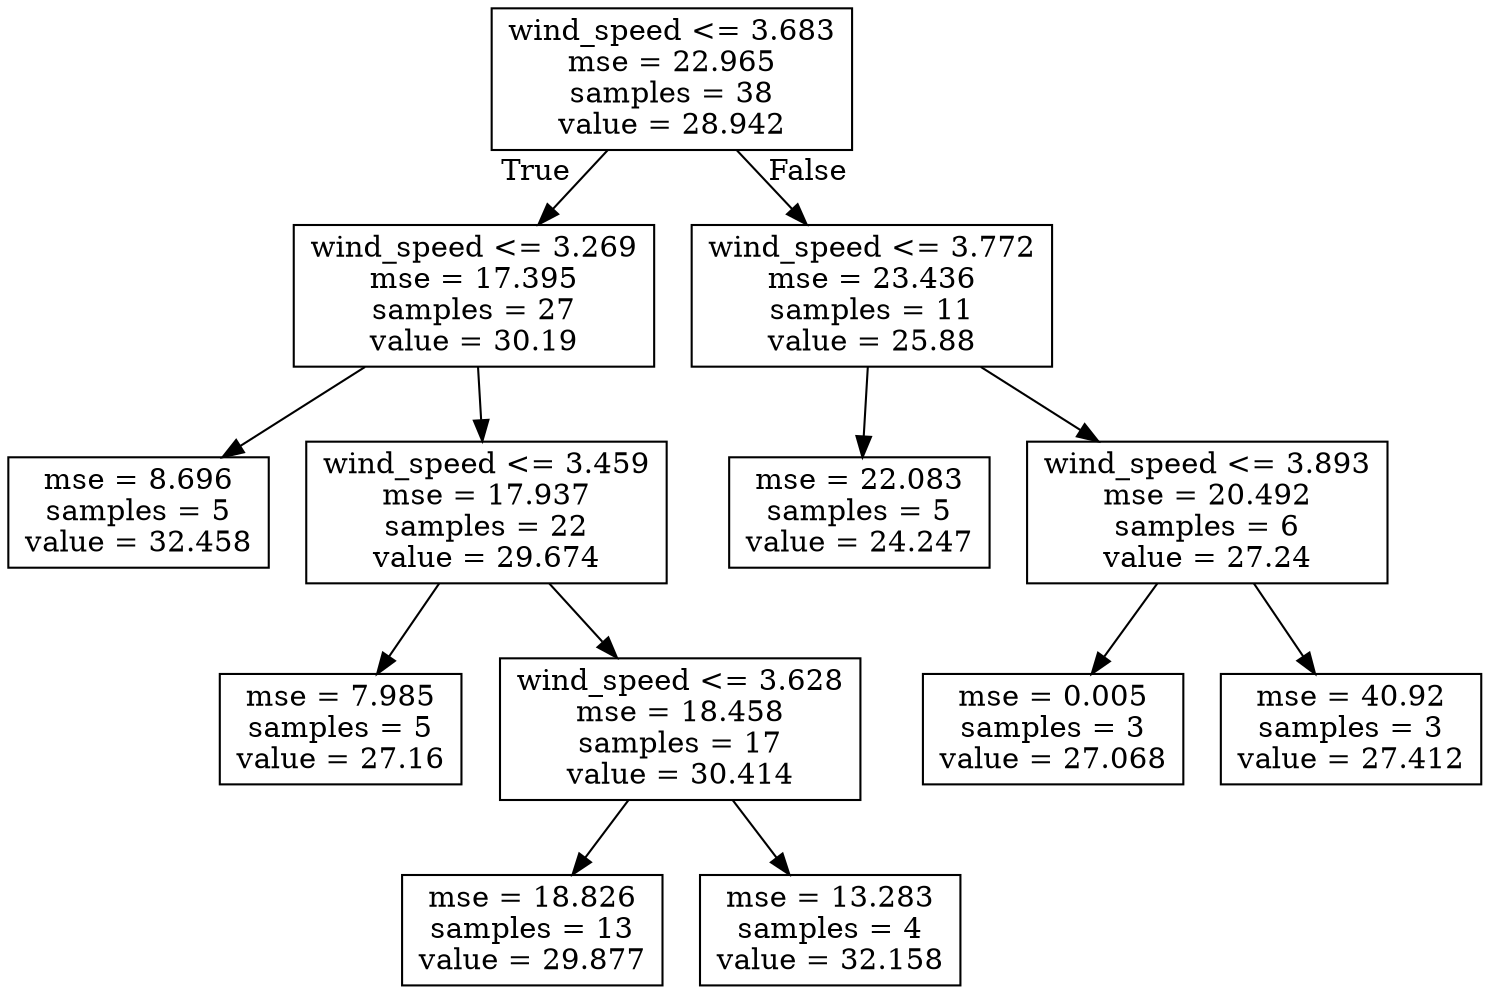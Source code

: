digraph Tree {
node [shape=box] ;
0 [label="wind_speed <= 3.683\nmse = 22.965\nsamples = 38\nvalue = 28.942"] ;
1 [label="wind_speed <= 3.269\nmse = 17.395\nsamples = 27\nvalue = 30.19"] ;
0 -> 1 [labeldistance=2.5, labelangle=45, headlabel="True"] ;
3 [label="mse = 8.696\nsamples = 5\nvalue = 32.458"] ;
1 -> 3 ;
4 [label="wind_speed <= 3.459\nmse = 17.937\nsamples = 22\nvalue = 29.674"] ;
1 -> 4 ;
5 [label="mse = 7.985\nsamples = 5\nvalue = 27.16"] ;
4 -> 5 ;
6 [label="wind_speed <= 3.628\nmse = 18.458\nsamples = 17\nvalue = 30.414"] ;
4 -> 6 ;
9 [label="mse = 18.826\nsamples = 13\nvalue = 29.877"] ;
6 -> 9 ;
10 [label="mse = 13.283\nsamples = 4\nvalue = 32.158"] ;
6 -> 10 ;
2 [label="wind_speed <= 3.772\nmse = 23.436\nsamples = 11\nvalue = 25.88"] ;
0 -> 2 [labeldistance=2.5, labelangle=-45, headlabel="False"] ;
7 [label="mse = 22.083\nsamples = 5\nvalue = 24.247"] ;
2 -> 7 ;
8 [label="wind_speed <= 3.893\nmse = 20.492\nsamples = 6\nvalue = 27.24"] ;
2 -> 8 ;
11 [label="mse = 0.005\nsamples = 3\nvalue = 27.068"] ;
8 -> 11 ;
12 [label="mse = 40.92\nsamples = 3\nvalue = 27.412"] ;
8 -> 12 ;
}
